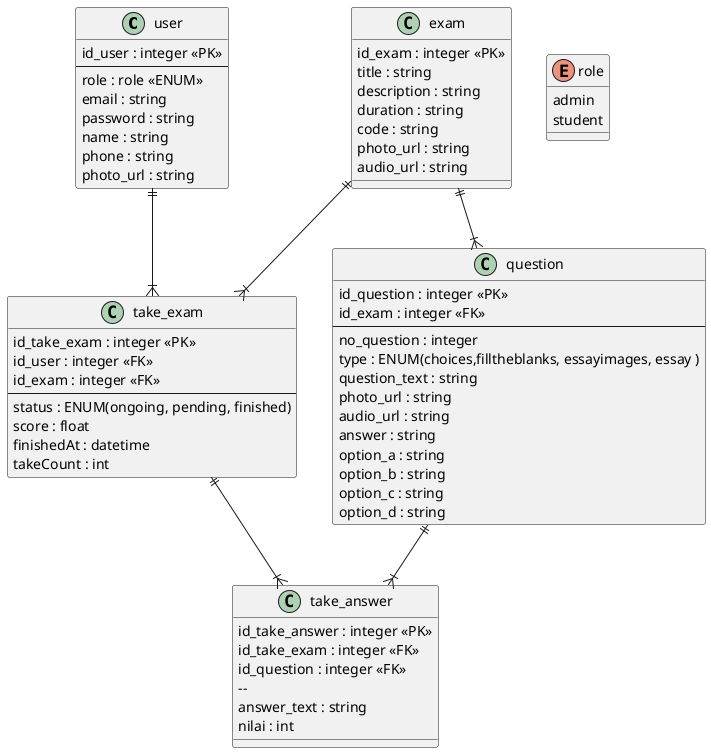 @startuml
' hide the spot
' hide circle

' avoid problems with angled crows feet
' skinparam linetype ortho


class "user" {
  id_user : integer <<PK>>
  --
  role : role <<ENUM>>
  email : string
  password : string
  name : string
  phone : string
  photo_url : string
}

class "exam" {
    id_exam : integer <<PK>>
    ' id_admin : integer <<FK>>
    title : string
    description : string
    duration : string
    code : string
    photo_url : string
    audio_url : string
}

class question {
    id_question : integer <<PK>>
    id_exam : integer <<FK>>
    --
    no_question : integer
    type : ENUM(choices,filltheblanks, essayimages, essay )
    question_text : string 
    photo_url : string
    audio_url : string
    answer : string
    option_a : string
    option_b : string
    option_c : string
    option_d : string
}

class take_exam {
    id_take_exam : integer <<PK>>
    id_user : integer <<FK>>
    id_exam : integer <<FK>>
    --
    status : ENUM(ongoing, pending, finished)
    score : float
    finishedAt : datetime 
    takeCount : int
}

class take_answer {
    id_take_answer : integer <<PK>>
    id_take_exam : integer <<FK>>
    id_question : integer <<FK>>
    -- 
    answer_text : string
    nilai : int 
}

enum "role" {
    admin 
    student
}



exam ||--|{ question
user ||--|{ take_exam
exam ||--|{ take_exam
take_exam ||--|{ take_answer
question ||--|{ take_answer

' pelanggan ||--|{ user
' pelanggan ||--|{ asset
' user ||--|{ laporan
' asset ||--|{ laporan
' laporan ||--|{ dokumentasi
' jenis_dokumnetasi ||--|{ dokumentasi
' laporan ||--|{ temuan
' jenis_temuan ||--|{ temuan




@enduml